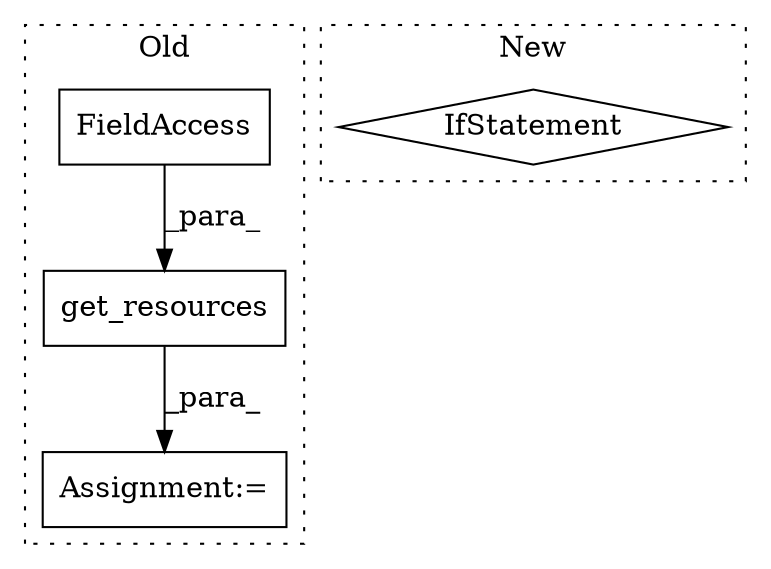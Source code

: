 digraph G {
subgraph cluster0 {
1 [label="get_resources" a="32" s="4725,4762" l="14,1" shape="box"];
3 [label="Assignment:=" a="7" s="4716" l="1" shape="box"];
4 [label="FieldAccess" a="22" s="4739" l="18" shape="box"];
label = "Old";
style="dotted";
}
subgraph cluster1 {
2 [label="IfStatement" a="25" s="5370,5397" l="4,2" shape="diamond"];
label = "New";
style="dotted";
}
1 -> 3 [label="_para_"];
4 -> 1 [label="_para_"];
}